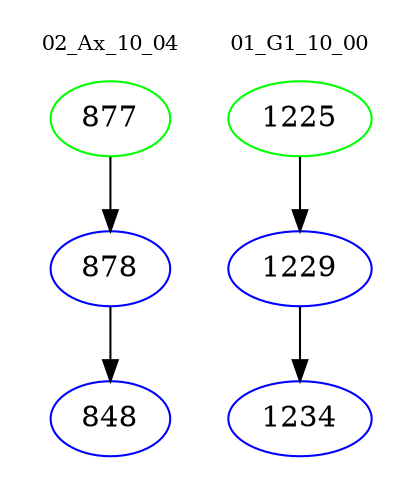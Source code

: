 digraph{
subgraph cluster_0 {
color = white
label = "02_Ax_10_04";
fontsize=10;
T0_877 [label="877", color="green"]
T0_877 -> T0_878 [color="black"]
T0_878 [label="878", color="blue"]
T0_878 -> T0_848 [color="black"]
T0_848 [label="848", color="blue"]
}
subgraph cluster_1 {
color = white
label = "01_G1_10_00";
fontsize=10;
T1_1225 [label="1225", color="green"]
T1_1225 -> T1_1229 [color="black"]
T1_1229 [label="1229", color="blue"]
T1_1229 -> T1_1234 [color="black"]
T1_1234 [label="1234", color="blue"]
}
}
